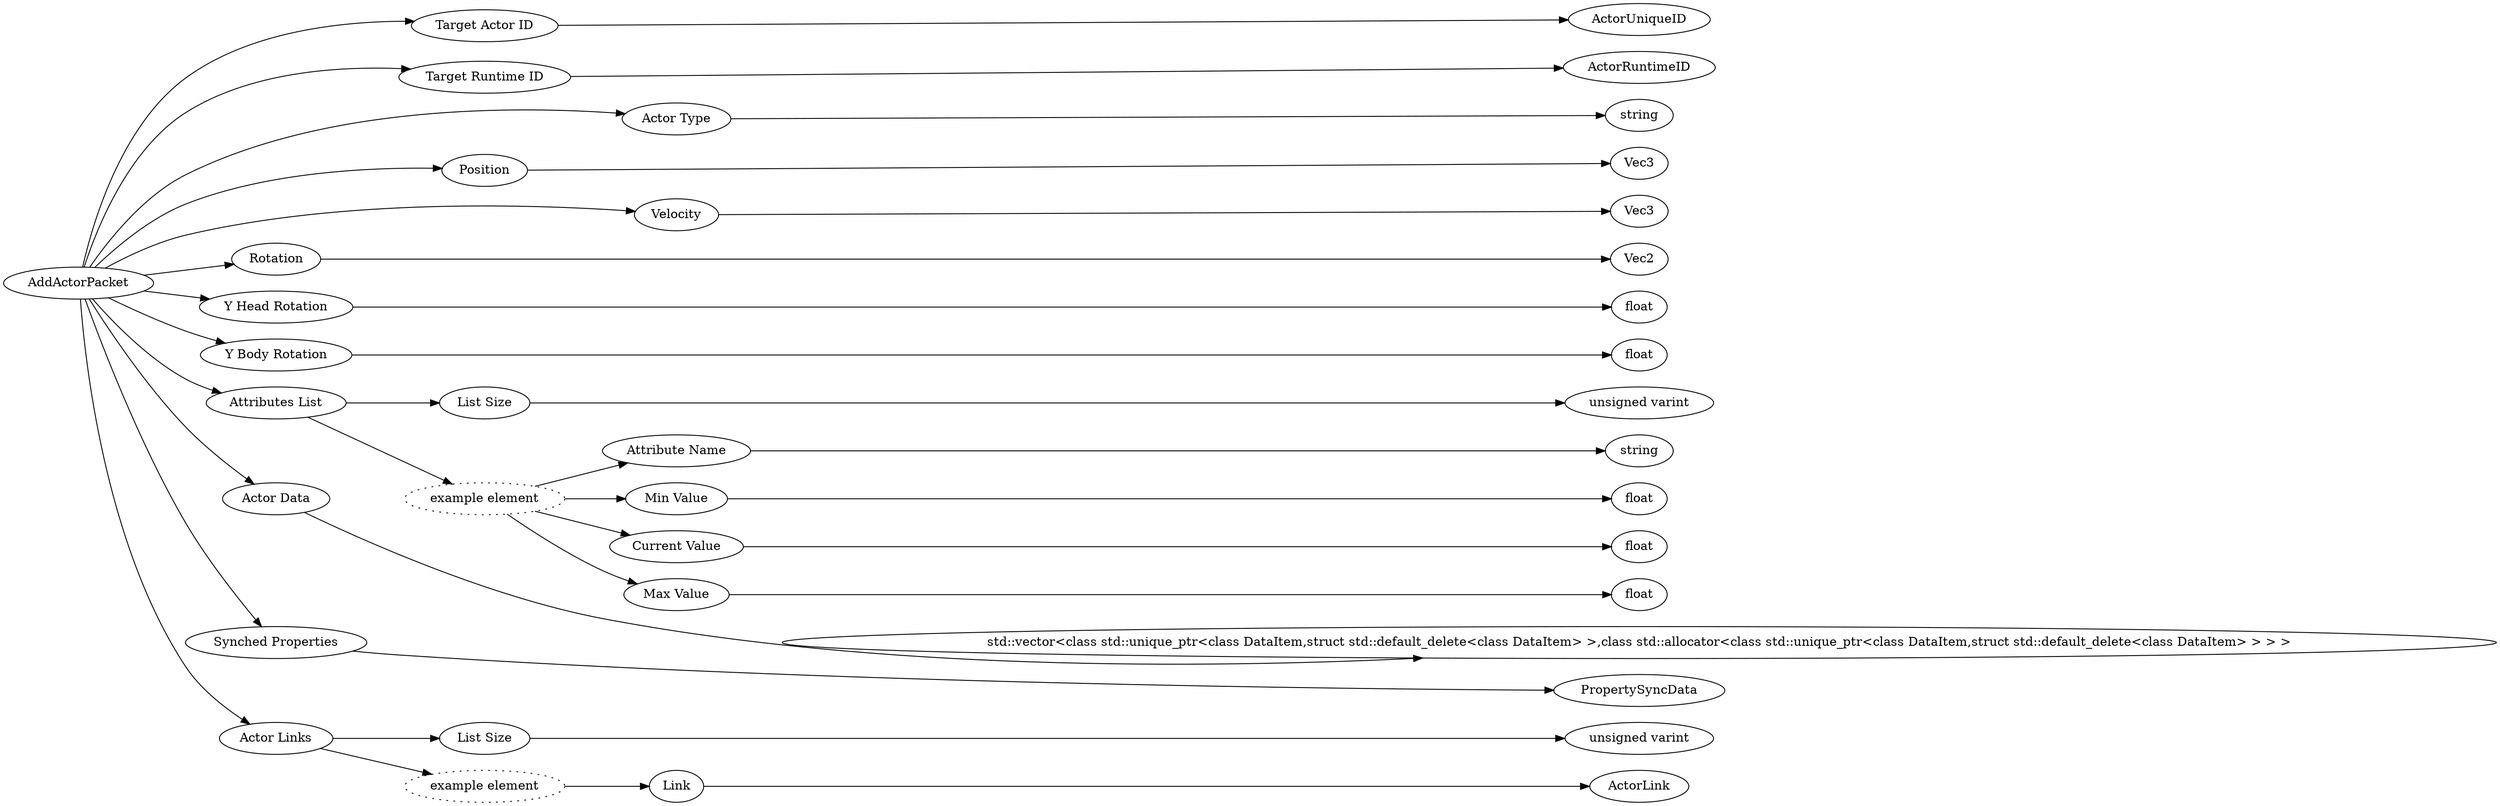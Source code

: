 digraph "AddActorPacket" {
rankdir = LR
0
0 -> 1
1 -> 2
0 -> 3
3 -> 4
0 -> 5
5 -> 6
0 -> 7
7 -> 8
0 -> 9
9 -> 10
0 -> 11
11 -> 12
0 -> 13
13 -> 14
0 -> 15
15 -> 16
0 -> 17
17 -> 18
18 -> 19
17 -> 20
20 -> 21
21 -> 22
20 -> 23
23 -> 24
20 -> 25
25 -> 26
20 -> 27
27 -> 28
0 -> 29
29 -> 30
0 -> 31
31 -> 32
0 -> 33
33 -> 34
34 -> 35
33 -> 36
36 -> 37
37 -> 38

0 [label="AddActorPacket",comment="name: \"AddActorPacket\", typeName: \"\", id: 0, branchId: 13, recurseId: -1, attributes: 0, notes: \"\""];
1 [label="Target Actor ID",comment="name: \"Target Actor ID\", typeName: \"ActorUniqueID\", id: 1, branchId: 0, recurseId: -1, attributes: 256, notes: \"\""];
2 [label="ActorUniqueID",comment="name: \"ActorUniqueID\", typeName: \"\", id: 2, branchId: 0, recurseId: -1, attributes: 512, notes: \"\""];
3 [label="Target Runtime ID",comment="name: \"Target Runtime ID\", typeName: \"ActorRuntimeID\", id: 3, branchId: 0, recurseId: -1, attributes: 256, notes: \"\""];
4 [label="ActorRuntimeID",comment="name: \"ActorRuntimeID\", typeName: \"\", id: 4, branchId: 0, recurseId: -1, attributes: 512, notes: \"\""];
5 [label="Actor Type",comment="name: \"Actor Type\", typeName: \"\", id: 5, branchId: 0, recurseId: -1, attributes: 0, notes: \"\""];
6 [label="string",comment="name: \"string\", typeName: \"\", id: 6, branchId: 0, recurseId: -1, attributes: 512, notes: \"\""];
7 [label="Position",comment="name: \"Position\", typeName: \"Vec3\", id: 7, branchId: 0, recurseId: -1, attributes: 256, notes: \"\""];
8 [label="Vec3",comment="name: \"Vec3\", typeName: \"\", id: 8, branchId: 0, recurseId: -1, attributes: 512, notes: \"\""];
9 [label="Velocity",comment="name: \"Velocity\", typeName: \"Vec3\", id: 9, branchId: 0, recurseId: -1, attributes: 256, notes: \"\""];
10 [label="Vec3",comment="name: \"Vec3\", typeName: \"\", id: 10, branchId: 0, recurseId: -1, attributes: 512, notes: \"\""];
11 [label="Rotation",comment="name: \"Rotation\", typeName: \"Vec2\", id: 11, branchId: 0, recurseId: -1, attributes: 256, notes: \"\""];
12 [label="Vec2",comment="name: \"Vec2\", typeName: \"\", id: 12, branchId: 0, recurseId: -1, attributes: 512, notes: \"\""];
13 [label="Y Head Rotation",comment="name: \"Y Head Rotation\", typeName: \"\", id: 13, branchId: 0, recurseId: -1, attributes: 0, notes: \"\""];
14 [label="float",comment="name: \"float\", typeName: \"\", id: 14, branchId: 0, recurseId: -1, attributes: 512, notes: \"\""];
15 [label="Y Body Rotation",comment="name: \"Y Body Rotation\", typeName: \"\", id: 15, branchId: 0, recurseId: -1, attributes: 0, notes: \"\""];
16 [label="float",comment="name: \"float\", typeName: \"\", id: 16, branchId: 0, recurseId: -1, attributes: 512, notes: \"\""];
17 [label="Attributes List",comment="name: \"Attributes List\", typeName: \"\", id: 17, branchId: 0, recurseId: -1, attributes: 8, notes: \"\""];
18 [label="List Size",comment="name: \"List Size\", typeName: \"\", id: 18, branchId: 0, recurseId: -1, attributes: 0, notes: \"\""];
19 [label="unsigned varint",comment="name: \"unsigned varint\", typeName: \"\", id: 19, branchId: 0, recurseId: -1, attributes: 512, notes: \"\""];
20 [label="example element",style=dotted,comment="name: \"example element\", typeName: \"\", id: 20, branchId: 0, recurseId: -1, attributes: 16, notes: \"\""];
21 [label="Attribute Name",comment="name: \"Attribute Name\", typeName: \"\", id: 21, branchId: 0, recurseId: -1, attributes: 0, notes: \"\""];
22 [label="string",comment="name: \"string\", typeName: \"\", id: 22, branchId: 0, recurseId: -1, attributes: 512, notes: \"\""];
23 [label="Min Value",comment="name: \"Min Value\", typeName: \"\", id: 23, branchId: 0, recurseId: -1, attributes: 0, notes: \"\""];
24 [label="float",comment="name: \"float\", typeName: \"\", id: 24, branchId: 0, recurseId: -1, attributes: 512, notes: \"\""];
25 [label="Current Value",comment="name: \"Current Value\", typeName: \"\", id: 25, branchId: 0, recurseId: -1, attributes: 0, notes: \"\""];
26 [label="float",comment="name: \"float\", typeName: \"\", id: 26, branchId: 0, recurseId: -1, attributes: 512, notes: \"\""];
27 [label="Max Value",comment="name: \"Max Value\", typeName: \"\", id: 27, branchId: 0, recurseId: -1, attributes: 0, notes: \"\""];
28 [label="float",comment="name: \"float\", typeName: \"\", id: 28, branchId: 0, recurseId: -1, attributes: 512, notes: \"\""];
29 [label="Actor Data",comment="name: \"Actor Data\", typeName: \"std::vector<class std::unique_ptr<class DataItem,struct std::default_delete<class DataItem> >,class std::allocator<class std::unique_ptr<class DataItem,struct std::default_delete<class DataItem> > > >\", id: 29, branchId: 0, recurseId: -1, attributes: 256, notes: \"\""];
30 [label="std::vector<class std::unique_ptr<class DataItem,struct std::default_delete<class DataItem> >,class std::allocator<class std::unique_ptr<class DataItem,struct std::default_delete<class DataItem> > > >",comment="name: \"std::vector<class std::unique_ptr<class DataItem,struct std::default_delete<class DataItem> >,class std::allocator<class std::unique_ptr<class DataItem,struct std::default_delete<class DataItem> > > >\", typeName: \"\", id: 30, branchId: 0, recurseId: -1, attributes: 512, notes: \"\""];
31 [label="Synched Properties",comment="name: \"Synched Properties\", typeName: \"PropertySyncData\", id: 31, branchId: 0, recurseId: -1, attributes: 256, notes: \"\""];
32 [label="PropertySyncData",comment="name: \"PropertySyncData\", typeName: \"\", id: 32, branchId: 0, recurseId: -1, attributes: 512, notes: \"\""];
33 [label="Actor Links",comment="name: \"Actor Links\", typeName: \"\", id: 33, branchId: 0, recurseId: -1, attributes: 8, notes: \"\""];
34 [label="List Size",comment="name: \"List Size\", typeName: \"\", id: 34, branchId: 0, recurseId: -1, attributes: 0, notes: \"\""];
35 [label="unsigned varint",comment="name: \"unsigned varint\", typeName: \"\", id: 35, branchId: 0, recurseId: -1, attributes: 512, notes: \"\""];
36 [label="example element",style=dotted,comment="name: \"example element\", typeName: \"\", id: 36, branchId: 0, recurseId: -1, attributes: 16, notes: \"\""];
37 [label="Link",comment="name: \"Link\", typeName: \"ActorLink\", id: 37, branchId: 0, recurseId: -1, attributes: 256, notes: \"\""];
38 [label="ActorLink",comment="name: \"ActorLink\", typeName: \"\", id: 38, branchId: 0, recurseId: -1, attributes: 512, notes: \"\""];
{ rank = max;2;4;6;8;10;12;14;16;19;22;24;26;28;30;32;35;38}

}

